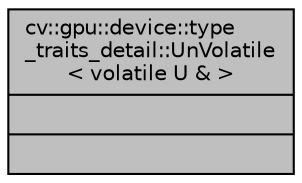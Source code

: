 digraph "cv::gpu::device::type_traits_detail::UnVolatile&lt; volatile U &amp; &gt;"
{
 // LATEX_PDF_SIZE
  edge [fontname="Helvetica",fontsize="10",labelfontname="Helvetica",labelfontsize="10"];
  node [fontname="Helvetica",fontsize="10",shape=record];
  Node1 [label="{cv::gpu::device::type\l_traits_detail::UnVolatile\l\< volatile U & \>\n||}",height=0.2,width=0.4,color="black", fillcolor="grey75", style="filled", fontcolor="black",tooltip=" "];
}
